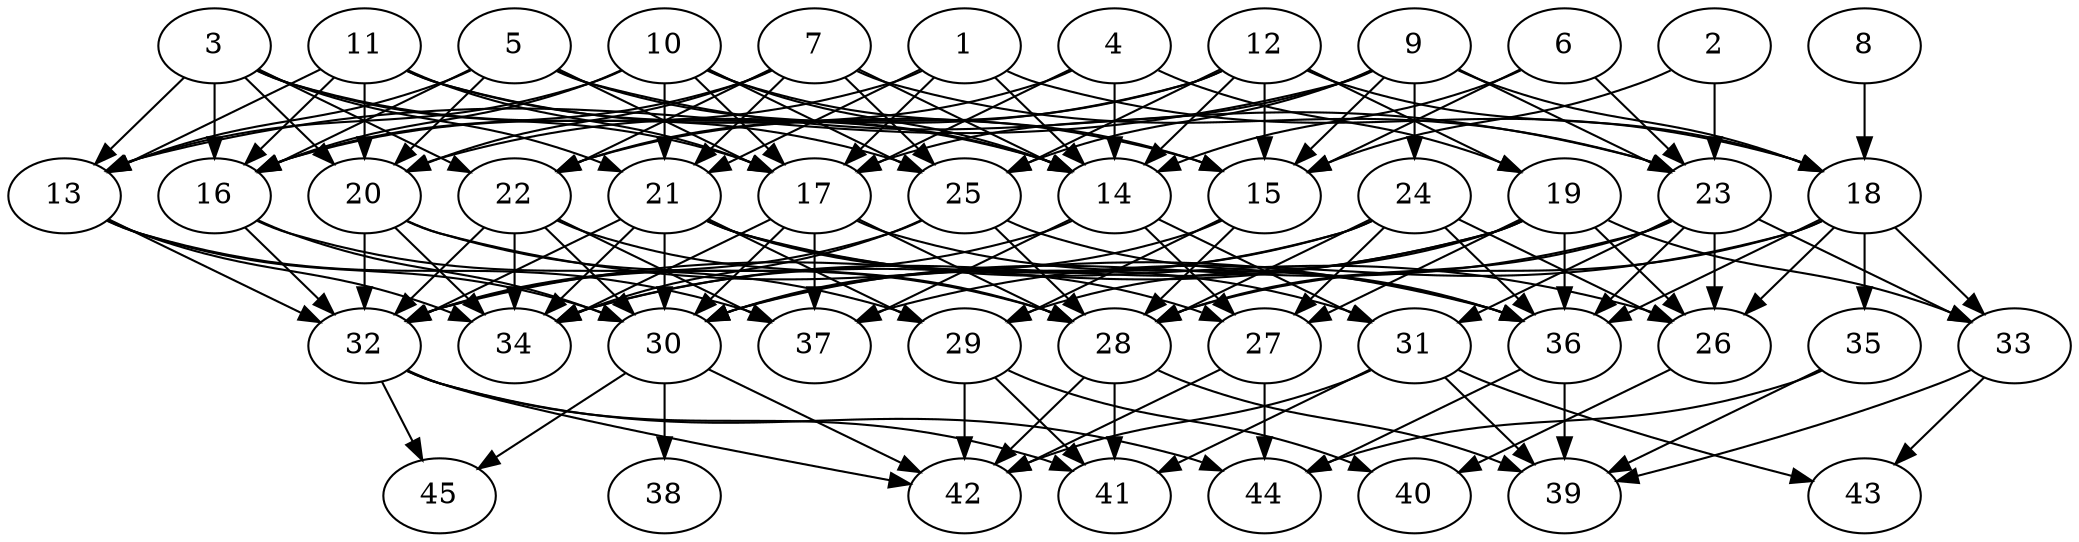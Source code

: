 // DAG automatically generated by daggen at Thu Oct  3 14:07:24 2019
// ./daggen --dot -n 45 --ccr 0.5 --fat 0.7 --regular 0.5 --density 0.6 --mindata 5242880 --maxdata 52428800 
digraph G {
  1 [size="52092928", alpha="0.03", expect_size="26046464"] 
  1 -> 14 [size ="26046464"]
  1 -> 16 [size ="26046464"]
  1 -> 17 [size ="26046464"]
  1 -> 18 [size ="26046464"]
  1 -> 21 [size ="26046464"]
  2 [size="10553344", alpha="0.08", expect_size="5276672"] 
  2 -> 15 [size ="5276672"]
  2 -> 23 [size ="5276672"]
  3 [size="12726272", alpha="0.15", expect_size="6363136"] 
  3 -> 13 [size ="6363136"]
  3 -> 16 [size ="6363136"]
  3 -> 17 [size ="6363136"]
  3 -> 20 [size ="6363136"]
  3 -> 21 [size ="6363136"]
  3 -> 22 [size ="6363136"]
  3 -> 25 [size ="6363136"]
  4 [size="95895552", alpha="0.01", expect_size="47947776"] 
  4 -> 14 [size ="47947776"]
  4 -> 17 [size ="47947776"]
  4 -> 19 [size ="47947776"]
  4 -> 22 [size ="47947776"]
  5 [size="76972032", alpha="0.11", expect_size="38486016"] 
  5 -> 13 [size ="38486016"]
  5 -> 14 [size ="38486016"]
  5 -> 16 [size ="38486016"]
  5 -> 17 [size ="38486016"]
  5 -> 20 [size ="38486016"]
  5 -> 23 [size ="38486016"]
  6 [size="11436032", alpha="0.12", expect_size="5718016"] 
  6 -> 14 [size ="5718016"]
  6 -> 15 [size ="5718016"]
  6 -> 23 [size ="5718016"]
  7 [size="19472384", alpha="0.12", expect_size="9736192"] 
  7 -> 14 [size ="9736192"]
  7 -> 16 [size ="9736192"]
  7 -> 20 [size ="9736192"]
  7 -> 21 [size ="9736192"]
  7 -> 22 [size ="9736192"]
  7 -> 23 [size ="9736192"]
  7 -> 25 [size ="9736192"]
  8 [size="94691328", alpha="0.05", expect_size="47345664"] 
  8 -> 18 [size ="47345664"]
  9 [size="63096832", alpha="0.07", expect_size="31548416"] 
  9 -> 13 [size ="31548416"]
  9 -> 15 [size ="31548416"]
  9 -> 17 [size ="31548416"]
  9 -> 18 [size ="31548416"]
  9 -> 23 [size ="31548416"]
  9 -> 24 [size ="31548416"]
  9 -> 25 [size ="31548416"]
  10 [size="99276800", alpha="0.16", expect_size="49638400"] 
  10 -> 13 [size ="49638400"]
  10 -> 14 [size ="49638400"]
  10 -> 15 [size ="49638400"]
  10 -> 16 [size ="49638400"]
  10 -> 17 [size ="49638400"]
  10 -> 21 [size ="49638400"]
  10 -> 25 [size ="49638400"]
  11 [size="80326656", alpha="0.11", expect_size="40163328"] 
  11 -> 13 [size ="40163328"]
  11 -> 14 [size ="40163328"]
  11 -> 15 [size ="40163328"]
  11 -> 16 [size ="40163328"]
  11 -> 17 [size ="40163328"]
  11 -> 20 [size ="40163328"]
  12 [size="94617600", alpha="0.04", expect_size="47308800"] 
  12 -> 14 [size ="47308800"]
  12 -> 15 [size ="47308800"]
  12 -> 18 [size ="47308800"]
  12 -> 19 [size ="47308800"]
  12 -> 20 [size ="47308800"]
  12 -> 22 [size ="47308800"]
  12 -> 25 [size ="47308800"]
  13 [size="39686144", alpha="0.15", expect_size="19843072"] 
  13 -> 30 [size ="19843072"]
  13 -> 32 [size ="19843072"]
  13 -> 34 [size ="19843072"]
  13 -> 37 [size ="19843072"]
  14 [size="14909440", alpha="0.02", expect_size="7454720"] 
  14 -> 27 [size ="7454720"]
  14 -> 31 [size ="7454720"]
  14 -> 32 [size ="7454720"]
  14 -> 37 [size ="7454720"]
  15 [size="21510144", alpha="0.20", expect_size="10755072"] 
  15 -> 28 [size ="10755072"]
  15 -> 29 [size ="10755072"]
  15 -> 30 [size ="10755072"]
  16 [size="71364608", alpha="0.10", expect_size="35682304"] 
  16 -> 29 [size ="35682304"]
  16 -> 30 [size ="35682304"]
  16 -> 32 [size ="35682304"]
  17 [size="33880064", alpha="0.08", expect_size="16940032"] 
  17 -> 28 [size ="16940032"]
  17 -> 30 [size ="16940032"]
  17 -> 34 [size ="16940032"]
  17 -> 36 [size ="16940032"]
  17 -> 37 [size ="16940032"]
  18 [size="90376192", alpha="0.03", expect_size="45188096"] 
  18 -> 26 [size ="45188096"]
  18 -> 28 [size ="45188096"]
  18 -> 33 [size ="45188096"]
  18 -> 35 [size ="45188096"]
  18 -> 36 [size ="45188096"]
  18 -> 37 [size ="45188096"]
  19 [size="19628032", alpha="0.10", expect_size="9814016"] 
  19 -> 26 [size ="9814016"]
  19 -> 27 [size ="9814016"]
  19 -> 29 [size ="9814016"]
  19 -> 32 [size ="9814016"]
  19 -> 33 [size ="9814016"]
  19 -> 34 [size ="9814016"]
  19 -> 36 [size ="9814016"]
  20 [size="54941696", alpha="0.06", expect_size="27470848"] 
  20 -> 28 [size ="27470848"]
  20 -> 32 [size ="27470848"]
  20 -> 34 [size ="27470848"]
  20 -> 36 [size ="27470848"]
  21 [size="34557952", alpha="0.11", expect_size="17278976"] 
  21 -> 26 [size ="17278976"]
  21 -> 27 [size ="17278976"]
  21 -> 29 [size ="17278976"]
  21 -> 30 [size ="17278976"]
  21 -> 31 [size ="17278976"]
  21 -> 32 [size ="17278976"]
  21 -> 34 [size ="17278976"]
  22 [size="86460416", alpha="0.16", expect_size="43230208"] 
  22 -> 28 [size ="43230208"]
  22 -> 30 [size ="43230208"]
  22 -> 32 [size ="43230208"]
  22 -> 34 [size ="43230208"]
  22 -> 37 [size ="43230208"]
  23 [size="103348224", alpha="0.01", expect_size="51674112"] 
  23 -> 26 [size ="51674112"]
  23 -> 28 [size ="51674112"]
  23 -> 30 [size ="51674112"]
  23 -> 31 [size ="51674112"]
  23 -> 33 [size ="51674112"]
  23 -> 36 [size ="51674112"]
  24 [size="79935488", alpha="0.04", expect_size="39967744"] 
  24 -> 26 [size ="39967744"]
  24 -> 27 [size ="39967744"]
  24 -> 28 [size ="39967744"]
  24 -> 30 [size ="39967744"]
  24 -> 34 [size ="39967744"]
  24 -> 36 [size ="39967744"]
  25 [size="90615808", alpha="0.02", expect_size="45307904"] 
  25 -> 28 [size ="45307904"]
  25 -> 32 [size ="45307904"]
  25 -> 34 [size ="45307904"]
  25 -> 36 [size ="45307904"]
  26 [size="89946112", alpha="0.20", expect_size="44973056"] 
  26 -> 40 [size ="44973056"]
  27 [size="44382208", alpha="0.19", expect_size="22191104"] 
  27 -> 42 [size ="22191104"]
  27 -> 44 [size ="22191104"]
  28 [size="80670720", alpha="0.17", expect_size="40335360"] 
  28 -> 39 [size ="40335360"]
  28 -> 41 [size ="40335360"]
  28 -> 42 [size ="40335360"]
  29 [size="95455232", alpha="0.05", expect_size="47727616"] 
  29 -> 40 [size ="47727616"]
  29 -> 41 [size ="47727616"]
  29 -> 42 [size ="47727616"]
  30 [size="49457152", alpha="0.12", expect_size="24728576"] 
  30 -> 38 [size ="24728576"]
  30 -> 42 [size ="24728576"]
  30 -> 45 [size ="24728576"]
  31 [size="78761984", alpha="0.15", expect_size="39380992"] 
  31 -> 39 [size ="39380992"]
  31 -> 41 [size ="39380992"]
  31 -> 42 [size ="39380992"]
  31 -> 43 [size ="39380992"]
  32 [size="36233216", alpha="0.15", expect_size="18116608"] 
  32 -> 41 [size ="18116608"]
  32 -> 42 [size ="18116608"]
  32 -> 44 [size ="18116608"]
  32 -> 45 [size ="18116608"]
  33 [size="16312320", alpha="0.01", expect_size="8156160"] 
  33 -> 39 [size ="8156160"]
  33 -> 43 [size ="8156160"]
  34 [size="21241856", alpha="0.08", expect_size="10620928"] 
  35 [size="42057728", alpha="0.17", expect_size="21028864"] 
  35 -> 39 [size ="21028864"]
  35 -> 44 [size ="21028864"]
  36 [size="50874368", alpha="0.20", expect_size="25437184"] 
  36 -> 39 [size ="25437184"]
  36 -> 44 [size ="25437184"]
  37 [size="48648192", alpha="0.07", expect_size="24324096"] 
  38 [size="44361728", alpha="0.11", expect_size="22180864"] 
  39 [size="27852800", alpha="0.18", expect_size="13926400"] 
  40 [size="51732480", alpha="0.13", expect_size="25866240"] 
  41 [size="16050176", alpha="0.14", expect_size="8025088"] 
  42 [size="85016576", alpha="0.11", expect_size="42508288"] 
  43 [size="59654144", alpha="0.07", expect_size="29827072"] 
  44 [size="63533056", alpha="0.19", expect_size="31766528"] 
  45 [size="101076992", alpha="0.07", expect_size="50538496"] 
}
